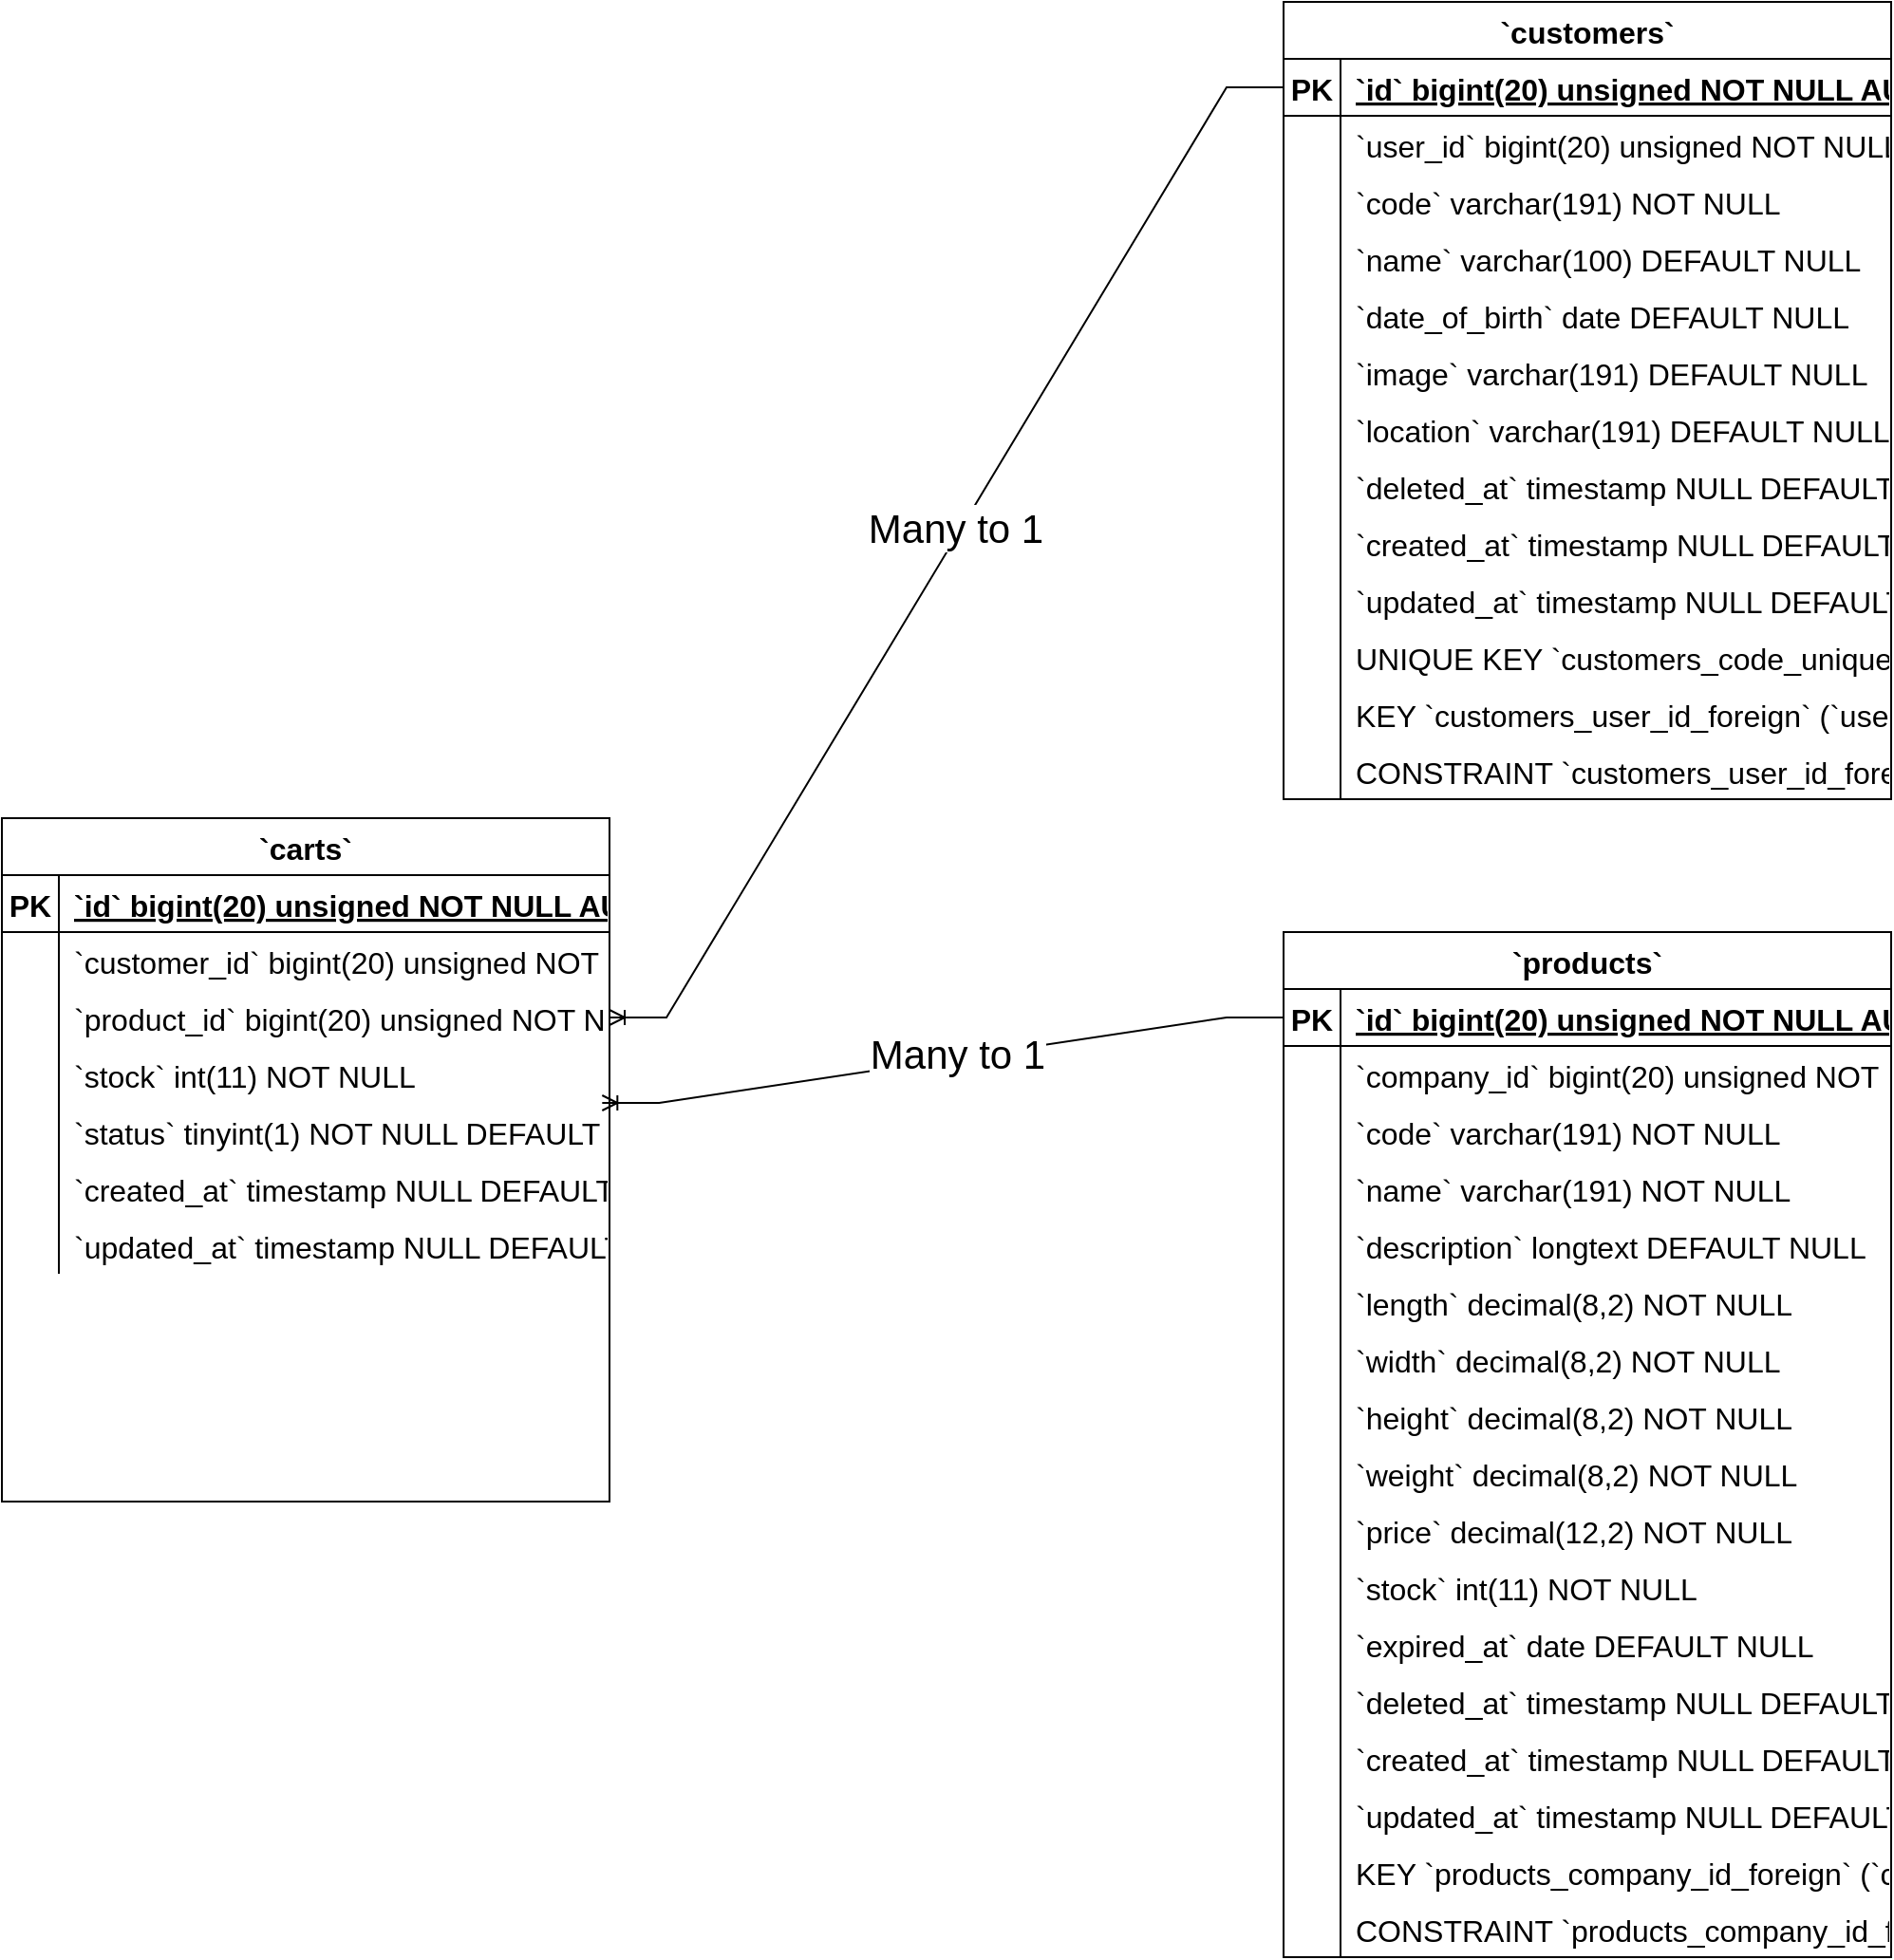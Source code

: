 <mxfile version="24.2.8" type="github">
  <diagram name="Page-1" id="lfiQdX0oGISG3ipMav6U">
    <mxGraphModel dx="2438" dy="824" grid="1" gridSize="10" guides="1" tooltips="1" connect="1" arrows="1" fold="1" page="1" pageScale="1" pageWidth="850" pageHeight="1100" math="0" shadow="0">
      <root>
        <mxCell id="0" />
        <mxCell id="1" parent="0" />
        <mxCell id="bkDsG9jTJpN1onc-frGA-1" value="`carts`" style="shape=table;startSize=30;container=1;collapsible=1;childLayout=tableLayout;fixedRows=1;rowLines=0;fontStyle=1;align=center;resizeLast=1;fontSize=16;" parent="1" vertex="1">
          <mxGeometry x="-410" y="610" width="320" height="360" as="geometry" />
        </mxCell>
        <mxCell id="bkDsG9jTJpN1onc-frGA-2" value="" style="shape=tableRow;horizontal=0;startSize=0;swimlaneHead=0;swimlaneBody=0;fillColor=none;collapsible=0;dropTarget=0;points=[[0,0.5],[1,0.5]];portConstraint=eastwest;strokeColor=inherit;top=0;left=0;right=0;bottom=1;fontSize=16;" parent="bkDsG9jTJpN1onc-frGA-1" vertex="1">
          <mxGeometry y="30" width="320" height="30" as="geometry" />
        </mxCell>
        <mxCell id="bkDsG9jTJpN1onc-frGA-3" value="PK" style="shape=partialRectangle;overflow=hidden;connectable=0;fillColor=none;strokeColor=inherit;top=0;left=0;bottom=0;right=0;fontStyle=1;fontSize=16;" parent="bkDsG9jTJpN1onc-frGA-2" vertex="1">
          <mxGeometry width="30" height="30" as="geometry">
            <mxRectangle width="30" height="30" as="alternateBounds" />
          </mxGeometry>
        </mxCell>
        <mxCell id="bkDsG9jTJpN1onc-frGA-4" value="`id` bigint(20) unsigned NOT NULL AUTO_INCREMENT" style="shape=partialRectangle;overflow=hidden;connectable=0;fillColor=none;align=left;strokeColor=inherit;top=0;left=0;bottom=0;right=0;spacingLeft=6;fontStyle=5;fontSize=16;" parent="bkDsG9jTJpN1onc-frGA-2" vertex="1">
          <mxGeometry x="30" width="290" height="30" as="geometry">
            <mxRectangle width="290" height="30" as="alternateBounds" />
          </mxGeometry>
        </mxCell>
        <mxCell id="bkDsG9jTJpN1onc-frGA-5" value="" style="shape=tableRow;horizontal=0;startSize=0;swimlaneHead=0;swimlaneBody=0;fillColor=none;collapsible=0;dropTarget=0;points=[[0,0.5],[1,0.5]];portConstraint=eastwest;strokeColor=inherit;top=0;left=0;right=0;bottom=0;fontSize=16;" parent="bkDsG9jTJpN1onc-frGA-1" vertex="1">
          <mxGeometry y="60" width="320" height="30" as="geometry" />
        </mxCell>
        <mxCell id="bkDsG9jTJpN1onc-frGA-6" value="" style="shape=partialRectangle;overflow=hidden;connectable=0;fillColor=none;strokeColor=inherit;top=0;left=0;bottom=0;right=0;fontSize=16;" parent="bkDsG9jTJpN1onc-frGA-5" vertex="1">
          <mxGeometry width="30" height="30" as="geometry">
            <mxRectangle width="30" height="30" as="alternateBounds" />
          </mxGeometry>
        </mxCell>
        <mxCell id="bkDsG9jTJpN1onc-frGA-7" value="`customer_id` bigint(20) unsigned NOT NULL" style="shape=partialRectangle;overflow=hidden;connectable=0;fillColor=none;align=left;strokeColor=inherit;top=0;left=0;bottom=0;right=0;spacingLeft=6;fontSize=16;" parent="bkDsG9jTJpN1onc-frGA-5" vertex="1">
          <mxGeometry x="30" width="290" height="30" as="geometry">
            <mxRectangle width="290" height="30" as="alternateBounds" />
          </mxGeometry>
        </mxCell>
        <mxCell id="bkDsG9jTJpN1onc-frGA-8" value="" style="shape=tableRow;horizontal=0;startSize=0;swimlaneHead=0;swimlaneBody=0;fillColor=none;collapsible=0;dropTarget=0;points=[[0,0.5],[1,0.5]];portConstraint=eastwest;strokeColor=inherit;top=0;left=0;right=0;bottom=0;fontSize=16;" parent="bkDsG9jTJpN1onc-frGA-1" vertex="1">
          <mxGeometry y="90" width="320" height="30" as="geometry" />
        </mxCell>
        <mxCell id="bkDsG9jTJpN1onc-frGA-9" value="" style="shape=partialRectangle;overflow=hidden;connectable=0;fillColor=none;strokeColor=inherit;top=0;left=0;bottom=0;right=0;fontSize=16;" parent="bkDsG9jTJpN1onc-frGA-8" vertex="1">
          <mxGeometry width="30" height="30" as="geometry">
            <mxRectangle width="30" height="30" as="alternateBounds" />
          </mxGeometry>
        </mxCell>
        <mxCell id="bkDsG9jTJpN1onc-frGA-10" value="`product_id` bigint(20) unsigned NOT NULL" style="shape=partialRectangle;overflow=hidden;connectable=0;fillColor=none;align=left;strokeColor=inherit;top=0;left=0;bottom=0;right=0;spacingLeft=6;fontSize=16;" parent="bkDsG9jTJpN1onc-frGA-8" vertex="1">
          <mxGeometry x="30" width="290" height="30" as="geometry">
            <mxRectangle width="290" height="30" as="alternateBounds" />
          </mxGeometry>
        </mxCell>
        <mxCell id="bkDsG9jTJpN1onc-frGA-11" value="" style="shape=tableRow;horizontal=0;startSize=0;swimlaneHead=0;swimlaneBody=0;fillColor=none;collapsible=0;dropTarget=0;points=[[0,0.5],[1,0.5]];portConstraint=eastwest;strokeColor=inherit;top=0;left=0;right=0;bottom=0;fontSize=16;" parent="bkDsG9jTJpN1onc-frGA-1" vertex="1">
          <mxGeometry y="120" width="320" height="30" as="geometry" />
        </mxCell>
        <mxCell id="bkDsG9jTJpN1onc-frGA-12" value="" style="shape=partialRectangle;overflow=hidden;connectable=0;fillColor=none;strokeColor=inherit;top=0;left=0;bottom=0;right=0;fontSize=16;" parent="bkDsG9jTJpN1onc-frGA-11" vertex="1">
          <mxGeometry width="30" height="30" as="geometry">
            <mxRectangle width="30" height="30" as="alternateBounds" />
          </mxGeometry>
        </mxCell>
        <mxCell id="bkDsG9jTJpN1onc-frGA-13" value="`stock` int(11) NOT NULL" style="shape=partialRectangle;overflow=hidden;connectable=0;fillColor=none;align=left;strokeColor=inherit;top=0;left=0;bottom=0;right=0;spacingLeft=6;fontSize=16;" parent="bkDsG9jTJpN1onc-frGA-11" vertex="1">
          <mxGeometry x="30" width="290" height="30" as="geometry">
            <mxRectangle width="290" height="30" as="alternateBounds" />
          </mxGeometry>
        </mxCell>
        <mxCell id="bkDsG9jTJpN1onc-frGA-14" value="" style="shape=tableRow;horizontal=0;startSize=0;swimlaneHead=0;swimlaneBody=0;fillColor=none;collapsible=0;dropTarget=0;points=[[0,0.5],[1,0.5]];portConstraint=eastwest;strokeColor=inherit;top=0;left=0;right=0;bottom=0;fontSize=16;" parent="bkDsG9jTJpN1onc-frGA-1" vertex="1">
          <mxGeometry y="150" width="320" height="30" as="geometry" />
        </mxCell>
        <mxCell id="bkDsG9jTJpN1onc-frGA-15" value="" style="shape=partialRectangle;overflow=hidden;connectable=0;fillColor=none;strokeColor=inherit;top=0;left=0;bottom=0;right=0;fontSize=16;" parent="bkDsG9jTJpN1onc-frGA-14" vertex="1">
          <mxGeometry width="30" height="30" as="geometry">
            <mxRectangle width="30" height="30" as="alternateBounds" />
          </mxGeometry>
        </mxCell>
        <mxCell id="bkDsG9jTJpN1onc-frGA-16" value="`status` tinyint(1) NOT NULL DEFAULT 0" style="shape=partialRectangle;overflow=hidden;connectable=0;fillColor=none;align=left;strokeColor=inherit;top=0;left=0;bottom=0;right=0;spacingLeft=6;fontSize=16;" parent="bkDsG9jTJpN1onc-frGA-14" vertex="1">
          <mxGeometry x="30" width="290" height="30" as="geometry">
            <mxRectangle width="290" height="30" as="alternateBounds" />
          </mxGeometry>
        </mxCell>
        <mxCell id="bkDsG9jTJpN1onc-frGA-17" value="" style="shape=tableRow;horizontal=0;startSize=0;swimlaneHead=0;swimlaneBody=0;fillColor=none;collapsible=0;dropTarget=0;points=[[0,0.5],[1,0.5]];portConstraint=eastwest;strokeColor=inherit;top=0;left=0;right=0;bottom=0;fontSize=16;" parent="bkDsG9jTJpN1onc-frGA-1" vertex="1">
          <mxGeometry y="180" width="320" height="30" as="geometry" />
        </mxCell>
        <mxCell id="bkDsG9jTJpN1onc-frGA-18" value="" style="shape=partialRectangle;overflow=hidden;connectable=0;fillColor=none;strokeColor=inherit;top=0;left=0;bottom=0;right=0;fontSize=16;" parent="bkDsG9jTJpN1onc-frGA-17" vertex="1">
          <mxGeometry width="30" height="30" as="geometry">
            <mxRectangle width="30" height="30" as="alternateBounds" />
          </mxGeometry>
        </mxCell>
        <mxCell id="bkDsG9jTJpN1onc-frGA-19" value="`created_at` timestamp NULL DEFAULT NULL" style="shape=partialRectangle;overflow=hidden;connectable=0;fillColor=none;align=left;strokeColor=inherit;top=0;left=0;bottom=0;right=0;spacingLeft=6;fontSize=16;" parent="bkDsG9jTJpN1onc-frGA-17" vertex="1">
          <mxGeometry x="30" width="290" height="30" as="geometry">
            <mxRectangle width="290" height="30" as="alternateBounds" />
          </mxGeometry>
        </mxCell>
        <mxCell id="bkDsG9jTJpN1onc-frGA-20" value="" style="shape=tableRow;horizontal=0;startSize=0;swimlaneHead=0;swimlaneBody=0;fillColor=none;collapsible=0;dropTarget=0;points=[[0,0.5],[1,0.5]];portConstraint=eastwest;strokeColor=inherit;top=0;left=0;right=0;bottom=0;fontSize=16;" parent="bkDsG9jTJpN1onc-frGA-1" vertex="1">
          <mxGeometry y="210" width="320" height="30" as="geometry" />
        </mxCell>
        <mxCell id="bkDsG9jTJpN1onc-frGA-21" value="" style="shape=partialRectangle;overflow=hidden;connectable=0;fillColor=none;strokeColor=inherit;top=0;left=0;bottom=0;right=0;fontSize=16;" parent="bkDsG9jTJpN1onc-frGA-20" vertex="1">
          <mxGeometry width="30" height="30" as="geometry">
            <mxRectangle width="30" height="30" as="alternateBounds" />
          </mxGeometry>
        </mxCell>
        <mxCell id="bkDsG9jTJpN1onc-frGA-22" value="`updated_at` timestamp NULL DEFAULT NULL" style="shape=partialRectangle;overflow=hidden;connectable=0;fillColor=none;align=left;strokeColor=inherit;top=0;left=0;bottom=0;right=0;spacingLeft=6;fontSize=16;" parent="bkDsG9jTJpN1onc-frGA-20" vertex="1">
          <mxGeometry x="30" width="290" height="30" as="geometry">
            <mxRectangle width="290" height="30" as="alternateBounds" />
          </mxGeometry>
        </mxCell>
        <mxCell id="bkDsG9jTJpN1onc-frGA-35" value="`customers`" style="shape=table;startSize=30;container=1;collapsible=1;childLayout=tableLayout;fixedRows=1;rowLines=0;fontStyle=1;align=center;resizeLast=1;fontSize=16;" parent="1" vertex="1">
          <mxGeometry x="265" y="180" width="320" height="420" as="geometry" />
        </mxCell>
        <mxCell id="bkDsG9jTJpN1onc-frGA-36" value="" style="shape=tableRow;horizontal=0;startSize=0;swimlaneHead=0;swimlaneBody=0;fillColor=none;collapsible=0;dropTarget=0;points=[[0,0.5],[1,0.5]];portConstraint=eastwest;strokeColor=inherit;top=0;left=0;right=0;bottom=1;fontSize=16;" parent="bkDsG9jTJpN1onc-frGA-35" vertex="1">
          <mxGeometry y="30" width="320" height="30" as="geometry" />
        </mxCell>
        <mxCell id="bkDsG9jTJpN1onc-frGA-37" value="PK" style="shape=partialRectangle;overflow=hidden;connectable=0;fillColor=none;strokeColor=inherit;top=0;left=0;bottom=0;right=0;fontStyle=1;fontSize=16;" parent="bkDsG9jTJpN1onc-frGA-36" vertex="1">
          <mxGeometry width="30" height="30" as="geometry">
            <mxRectangle width="30" height="30" as="alternateBounds" />
          </mxGeometry>
        </mxCell>
        <mxCell id="bkDsG9jTJpN1onc-frGA-38" value="`id` bigint(20) unsigned NOT NULL AUTO_INCREMENT" style="shape=partialRectangle;overflow=hidden;connectable=0;fillColor=none;align=left;strokeColor=inherit;top=0;left=0;bottom=0;right=0;spacingLeft=6;fontStyle=5;fontSize=16;" parent="bkDsG9jTJpN1onc-frGA-36" vertex="1">
          <mxGeometry x="30" width="290" height="30" as="geometry">
            <mxRectangle width="290" height="30" as="alternateBounds" />
          </mxGeometry>
        </mxCell>
        <mxCell id="bkDsG9jTJpN1onc-frGA-39" value="" style="shape=tableRow;horizontal=0;startSize=0;swimlaneHead=0;swimlaneBody=0;fillColor=none;collapsible=0;dropTarget=0;points=[[0,0.5],[1,0.5]];portConstraint=eastwest;strokeColor=inherit;top=0;left=0;right=0;bottom=0;fontSize=16;" parent="bkDsG9jTJpN1onc-frGA-35" vertex="1">
          <mxGeometry y="60" width="320" height="30" as="geometry" />
        </mxCell>
        <mxCell id="bkDsG9jTJpN1onc-frGA-40" value="" style="shape=partialRectangle;overflow=hidden;connectable=0;fillColor=none;strokeColor=inherit;top=0;left=0;bottom=0;right=0;fontSize=16;" parent="bkDsG9jTJpN1onc-frGA-39" vertex="1">
          <mxGeometry width="30" height="30" as="geometry">
            <mxRectangle width="30" height="30" as="alternateBounds" />
          </mxGeometry>
        </mxCell>
        <mxCell id="bkDsG9jTJpN1onc-frGA-41" value="`user_id` bigint(20) unsigned NOT NULL" style="shape=partialRectangle;overflow=hidden;connectable=0;fillColor=none;align=left;strokeColor=inherit;top=0;left=0;bottom=0;right=0;spacingLeft=6;fontSize=16;" parent="bkDsG9jTJpN1onc-frGA-39" vertex="1">
          <mxGeometry x="30" width="290" height="30" as="geometry">
            <mxRectangle width="290" height="30" as="alternateBounds" />
          </mxGeometry>
        </mxCell>
        <mxCell id="bkDsG9jTJpN1onc-frGA-42" value="" style="shape=tableRow;horizontal=0;startSize=0;swimlaneHead=0;swimlaneBody=0;fillColor=none;collapsible=0;dropTarget=0;points=[[0,0.5],[1,0.5]];portConstraint=eastwest;strokeColor=inherit;top=0;left=0;right=0;bottom=0;fontSize=16;" parent="bkDsG9jTJpN1onc-frGA-35" vertex="1">
          <mxGeometry y="90" width="320" height="30" as="geometry" />
        </mxCell>
        <mxCell id="bkDsG9jTJpN1onc-frGA-43" value="" style="shape=partialRectangle;overflow=hidden;connectable=0;fillColor=none;strokeColor=inherit;top=0;left=0;bottom=0;right=0;fontSize=16;" parent="bkDsG9jTJpN1onc-frGA-42" vertex="1">
          <mxGeometry width="30" height="30" as="geometry">
            <mxRectangle width="30" height="30" as="alternateBounds" />
          </mxGeometry>
        </mxCell>
        <mxCell id="bkDsG9jTJpN1onc-frGA-44" value="`code` varchar(191) NOT NULL" style="shape=partialRectangle;overflow=hidden;connectable=0;fillColor=none;align=left;strokeColor=inherit;top=0;left=0;bottom=0;right=0;spacingLeft=6;fontSize=16;" parent="bkDsG9jTJpN1onc-frGA-42" vertex="1">
          <mxGeometry x="30" width="290" height="30" as="geometry">
            <mxRectangle width="290" height="30" as="alternateBounds" />
          </mxGeometry>
        </mxCell>
        <mxCell id="bkDsG9jTJpN1onc-frGA-45" value="" style="shape=tableRow;horizontal=0;startSize=0;swimlaneHead=0;swimlaneBody=0;fillColor=none;collapsible=0;dropTarget=0;points=[[0,0.5],[1,0.5]];portConstraint=eastwest;strokeColor=inherit;top=0;left=0;right=0;bottom=0;fontSize=16;" parent="bkDsG9jTJpN1onc-frGA-35" vertex="1">
          <mxGeometry y="120" width="320" height="30" as="geometry" />
        </mxCell>
        <mxCell id="bkDsG9jTJpN1onc-frGA-46" value="" style="shape=partialRectangle;overflow=hidden;connectable=0;fillColor=none;strokeColor=inherit;top=0;left=0;bottom=0;right=0;fontSize=16;" parent="bkDsG9jTJpN1onc-frGA-45" vertex="1">
          <mxGeometry width="30" height="30" as="geometry">
            <mxRectangle width="30" height="30" as="alternateBounds" />
          </mxGeometry>
        </mxCell>
        <mxCell id="bkDsG9jTJpN1onc-frGA-47" value="`name` varchar(100) DEFAULT NULL" style="shape=partialRectangle;overflow=hidden;connectable=0;fillColor=none;align=left;strokeColor=inherit;top=0;left=0;bottom=0;right=0;spacingLeft=6;fontSize=16;" parent="bkDsG9jTJpN1onc-frGA-45" vertex="1">
          <mxGeometry x="30" width="290" height="30" as="geometry">
            <mxRectangle width="290" height="30" as="alternateBounds" />
          </mxGeometry>
        </mxCell>
        <mxCell id="bkDsG9jTJpN1onc-frGA-48" value="" style="shape=tableRow;horizontal=0;startSize=0;swimlaneHead=0;swimlaneBody=0;fillColor=none;collapsible=0;dropTarget=0;points=[[0,0.5],[1,0.5]];portConstraint=eastwest;strokeColor=inherit;top=0;left=0;right=0;bottom=0;fontSize=16;" parent="bkDsG9jTJpN1onc-frGA-35" vertex="1">
          <mxGeometry y="150" width="320" height="30" as="geometry" />
        </mxCell>
        <mxCell id="bkDsG9jTJpN1onc-frGA-49" value="" style="shape=partialRectangle;overflow=hidden;connectable=0;fillColor=none;strokeColor=inherit;top=0;left=0;bottom=0;right=0;fontSize=16;" parent="bkDsG9jTJpN1onc-frGA-48" vertex="1">
          <mxGeometry width="30" height="30" as="geometry">
            <mxRectangle width="30" height="30" as="alternateBounds" />
          </mxGeometry>
        </mxCell>
        <mxCell id="bkDsG9jTJpN1onc-frGA-50" value="`date_of_birth` date DEFAULT NULL" style="shape=partialRectangle;overflow=hidden;connectable=0;fillColor=none;align=left;strokeColor=inherit;top=0;left=0;bottom=0;right=0;spacingLeft=6;fontSize=16;" parent="bkDsG9jTJpN1onc-frGA-48" vertex="1">
          <mxGeometry x="30" width="290" height="30" as="geometry">
            <mxRectangle width="290" height="30" as="alternateBounds" />
          </mxGeometry>
        </mxCell>
        <mxCell id="bkDsG9jTJpN1onc-frGA-51" value="" style="shape=tableRow;horizontal=0;startSize=0;swimlaneHead=0;swimlaneBody=0;fillColor=none;collapsible=0;dropTarget=0;points=[[0,0.5],[1,0.5]];portConstraint=eastwest;strokeColor=inherit;top=0;left=0;right=0;bottom=0;fontSize=16;" parent="bkDsG9jTJpN1onc-frGA-35" vertex="1">
          <mxGeometry y="180" width="320" height="30" as="geometry" />
        </mxCell>
        <mxCell id="bkDsG9jTJpN1onc-frGA-52" value="" style="shape=partialRectangle;overflow=hidden;connectable=0;fillColor=none;strokeColor=inherit;top=0;left=0;bottom=0;right=0;fontSize=16;" parent="bkDsG9jTJpN1onc-frGA-51" vertex="1">
          <mxGeometry width="30" height="30" as="geometry">
            <mxRectangle width="30" height="30" as="alternateBounds" />
          </mxGeometry>
        </mxCell>
        <mxCell id="bkDsG9jTJpN1onc-frGA-53" value="`image` varchar(191) DEFAULT NULL" style="shape=partialRectangle;overflow=hidden;connectable=0;fillColor=none;align=left;strokeColor=inherit;top=0;left=0;bottom=0;right=0;spacingLeft=6;fontSize=16;" parent="bkDsG9jTJpN1onc-frGA-51" vertex="1">
          <mxGeometry x="30" width="290" height="30" as="geometry">
            <mxRectangle width="290" height="30" as="alternateBounds" />
          </mxGeometry>
        </mxCell>
        <mxCell id="bkDsG9jTJpN1onc-frGA-54" value="" style="shape=tableRow;horizontal=0;startSize=0;swimlaneHead=0;swimlaneBody=0;fillColor=none;collapsible=0;dropTarget=0;points=[[0,0.5],[1,0.5]];portConstraint=eastwest;strokeColor=inherit;top=0;left=0;right=0;bottom=0;fontSize=16;" parent="bkDsG9jTJpN1onc-frGA-35" vertex="1">
          <mxGeometry y="210" width="320" height="30" as="geometry" />
        </mxCell>
        <mxCell id="bkDsG9jTJpN1onc-frGA-55" value="" style="shape=partialRectangle;overflow=hidden;connectable=0;fillColor=none;strokeColor=inherit;top=0;left=0;bottom=0;right=0;fontSize=16;" parent="bkDsG9jTJpN1onc-frGA-54" vertex="1">
          <mxGeometry width="30" height="30" as="geometry">
            <mxRectangle width="30" height="30" as="alternateBounds" />
          </mxGeometry>
        </mxCell>
        <mxCell id="bkDsG9jTJpN1onc-frGA-56" value="`location` varchar(191) DEFAULT NULL" style="shape=partialRectangle;overflow=hidden;connectable=0;fillColor=none;align=left;strokeColor=inherit;top=0;left=0;bottom=0;right=0;spacingLeft=6;fontSize=16;" parent="bkDsG9jTJpN1onc-frGA-54" vertex="1">
          <mxGeometry x="30" width="290" height="30" as="geometry">
            <mxRectangle width="290" height="30" as="alternateBounds" />
          </mxGeometry>
        </mxCell>
        <mxCell id="bkDsG9jTJpN1onc-frGA-57" value="" style="shape=tableRow;horizontal=0;startSize=0;swimlaneHead=0;swimlaneBody=0;fillColor=none;collapsible=0;dropTarget=0;points=[[0,0.5],[1,0.5]];portConstraint=eastwest;strokeColor=inherit;top=0;left=0;right=0;bottom=0;fontSize=16;" parent="bkDsG9jTJpN1onc-frGA-35" vertex="1">
          <mxGeometry y="240" width="320" height="30" as="geometry" />
        </mxCell>
        <mxCell id="bkDsG9jTJpN1onc-frGA-58" value="" style="shape=partialRectangle;overflow=hidden;connectable=0;fillColor=none;strokeColor=inherit;top=0;left=0;bottom=0;right=0;fontSize=16;" parent="bkDsG9jTJpN1onc-frGA-57" vertex="1">
          <mxGeometry width="30" height="30" as="geometry">
            <mxRectangle width="30" height="30" as="alternateBounds" />
          </mxGeometry>
        </mxCell>
        <mxCell id="bkDsG9jTJpN1onc-frGA-59" value="`deleted_at` timestamp NULL DEFAULT NULL" style="shape=partialRectangle;overflow=hidden;connectable=0;fillColor=none;align=left;strokeColor=inherit;top=0;left=0;bottom=0;right=0;spacingLeft=6;fontSize=16;" parent="bkDsG9jTJpN1onc-frGA-57" vertex="1">
          <mxGeometry x="30" width="290" height="30" as="geometry">
            <mxRectangle width="290" height="30" as="alternateBounds" />
          </mxGeometry>
        </mxCell>
        <mxCell id="bkDsG9jTJpN1onc-frGA-60" value="" style="shape=tableRow;horizontal=0;startSize=0;swimlaneHead=0;swimlaneBody=0;fillColor=none;collapsible=0;dropTarget=0;points=[[0,0.5],[1,0.5]];portConstraint=eastwest;strokeColor=inherit;top=0;left=0;right=0;bottom=0;fontSize=16;" parent="bkDsG9jTJpN1onc-frGA-35" vertex="1">
          <mxGeometry y="270" width="320" height="30" as="geometry" />
        </mxCell>
        <mxCell id="bkDsG9jTJpN1onc-frGA-61" value="" style="shape=partialRectangle;overflow=hidden;connectable=0;fillColor=none;strokeColor=inherit;top=0;left=0;bottom=0;right=0;fontSize=16;" parent="bkDsG9jTJpN1onc-frGA-60" vertex="1">
          <mxGeometry width="30" height="30" as="geometry">
            <mxRectangle width="30" height="30" as="alternateBounds" />
          </mxGeometry>
        </mxCell>
        <mxCell id="bkDsG9jTJpN1onc-frGA-62" value="`created_at` timestamp NULL DEFAULT NULL" style="shape=partialRectangle;overflow=hidden;connectable=0;fillColor=none;align=left;strokeColor=inherit;top=0;left=0;bottom=0;right=0;spacingLeft=6;fontSize=16;" parent="bkDsG9jTJpN1onc-frGA-60" vertex="1">
          <mxGeometry x="30" width="290" height="30" as="geometry">
            <mxRectangle width="290" height="30" as="alternateBounds" />
          </mxGeometry>
        </mxCell>
        <mxCell id="bkDsG9jTJpN1onc-frGA-63" value="" style="shape=tableRow;horizontal=0;startSize=0;swimlaneHead=0;swimlaneBody=0;fillColor=none;collapsible=0;dropTarget=0;points=[[0,0.5],[1,0.5]];portConstraint=eastwest;strokeColor=inherit;top=0;left=0;right=0;bottom=0;fontSize=16;" parent="bkDsG9jTJpN1onc-frGA-35" vertex="1">
          <mxGeometry y="300" width="320" height="30" as="geometry" />
        </mxCell>
        <mxCell id="bkDsG9jTJpN1onc-frGA-64" value="" style="shape=partialRectangle;overflow=hidden;connectable=0;fillColor=none;strokeColor=inherit;top=0;left=0;bottom=0;right=0;fontSize=16;" parent="bkDsG9jTJpN1onc-frGA-63" vertex="1">
          <mxGeometry width="30" height="30" as="geometry">
            <mxRectangle width="30" height="30" as="alternateBounds" />
          </mxGeometry>
        </mxCell>
        <mxCell id="bkDsG9jTJpN1onc-frGA-65" value="`updated_at` timestamp NULL DEFAULT NULL" style="shape=partialRectangle;overflow=hidden;connectable=0;fillColor=none;align=left;strokeColor=inherit;top=0;left=0;bottom=0;right=0;spacingLeft=6;fontSize=16;" parent="bkDsG9jTJpN1onc-frGA-63" vertex="1">
          <mxGeometry x="30" width="290" height="30" as="geometry">
            <mxRectangle width="290" height="30" as="alternateBounds" />
          </mxGeometry>
        </mxCell>
        <mxCell id="bkDsG9jTJpN1onc-frGA-66" value="" style="shape=tableRow;horizontal=0;startSize=0;swimlaneHead=0;swimlaneBody=0;fillColor=none;collapsible=0;dropTarget=0;points=[[0,0.5],[1,0.5]];portConstraint=eastwest;strokeColor=inherit;top=0;left=0;right=0;bottom=0;fontSize=16;" parent="bkDsG9jTJpN1onc-frGA-35" vertex="1">
          <mxGeometry y="330" width="320" height="30" as="geometry" />
        </mxCell>
        <mxCell id="bkDsG9jTJpN1onc-frGA-67" value="" style="shape=partialRectangle;overflow=hidden;connectable=0;fillColor=none;strokeColor=inherit;top=0;left=0;bottom=0;right=0;fontSize=16;" parent="bkDsG9jTJpN1onc-frGA-66" vertex="1">
          <mxGeometry width="30" height="30" as="geometry">
            <mxRectangle width="30" height="30" as="alternateBounds" />
          </mxGeometry>
        </mxCell>
        <mxCell id="bkDsG9jTJpN1onc-frGA-68" value="UNIQUE KEY `customers_code_unique` (`code`)" style="shape=partialRectangle;overflow=hidden;connectable=0;fillColor=none;align=left;strokeColor=inherit;top=0;left=0;bottom=0;right=0;spacingLeft=6;fontSize=16;" parent="bkDsG9jTJpN1onc-frGA-66" vertex="1">
          <mxGeometry x="30" width="290" height="30" as="geometry">
            <mxRectangle width="290" height="30" as="alternateBounds" />
          </mxGeometry>
        </mxCell>
        <mxCell id="bkDsG9jTJpN1onc-frGA-69" value="" style="shape=tableRow;horizontal=0;startSize=0;swimlaneHead=0;swimlaneBody=0;fillColor=none;collapsible=0;dropTarget=0;points=[[0,0.5],[1,0.5]];portConstraint=eastwest;strokeColor=inherit;top=0;left=0;right=0;bottom=0;fontSize=16;" parent="bkDsG9jTJpN1onc-frGA-35" vertex="1">
          <mxGeometry y="360" width="320" height="30" as="geometry" />
        </mxCell>
        <mxCell id="bkDsG9jTJpN1onc-frGA-70" value="" style="shape=partialRectangle;overflow=hidden;connectable=0;fillColor=none;strokeColor=inherit;top=0;left=0;bottom=0;right=0;fontSize=16;" parent="bkDsG9jTJpN1onc-frGA-69" vertex="1">
          <mxGeometry width="30" height="30" as="geometry">
            <mxRectangle width="30" height="30" as="alternateBounds" />
          </mxGeometry>
        </mxCell>
        <mxCell id="bkDsG9jTJpN1onc-frGA-71" value="KEY `customers_user_id_foreign` (`user_id`)" style="shape=partialRectangle;overflow=hidden;connectable=0;fillColor=none;align=left;strokeColor=inherit;top=0;left=0;bottom=0;right=0;spacingLeft=6;fontSize=16;" parent="bkDsG9jTJpN1onc-frGA-69" vertex="1">
          <mxGeometry x="30" width="290" height="30" as="geometry">
            <mxRectangle width="290" height="30" as="alternateBounds" />
          </mxGeometry>
        </mxCell>
        <mxCell id="bkDsG9jTJpN1onc-frGA-72" value="" style="shape=tableRow;horizontal=0;startSize=0;swimlaneHead=0;swimlaneBody=0;fillColor=none;collapsible=0;dropTarget=0;points=[[0,0.5],[1,0.5]];portConstraint=eastwest;strokeColor=inherit;top=0;left=0;right=0;bottom=0;fontSize=16;" parent="bkDsG9jTJpN1onc-frGA-35" vertex="1">
          <mxGeometry y="390" width="320" height="30" as="geometry" />
        </mxCell>
        <mxCell id="bkDsG9jTJpN1onc-frGA-73" value="" style="shape=partialRectangle;overflow=hidden;connectable=0;fillColor=none;strokeColor=inherit;top=0;left=0;bottom=0;right=0;fontSize=16;" parent="bkDsG9jTJpN1onc-frGA-72" vertex="1">
          <mxGeometry width="30" height="30" as="geometry">
            <mxRectangle width="30" height="30" as="alternateBounds" />
          </mxGeometry>
        </mxCell>
        <mxCell id="bkDsG9jTJpN1onc-frGA-74" value="CONSTRAINT `customers_user_id_foreign` FOREIGN KEY (`user_id`) REFERENCES `users` (`id`) ON DELETE CASCADE" style="shape=partialRectangle;overflow=hidden;connectable=0;fillColor=none;align=left;strokeColor=inherit;top=0;left=0;bottom=0;right=0;spacingLeft=6;fontSize=16;" parent="bkDsG9jTJpN1onc-frGA-72" vertex="1">
          <mxGeometry x="30" width="290" height="30" as="geometry">
            <mxRectangle width="290" height="30" as="alternateBounds" />
          </mxGeometry>
        </mxCell>
        <mxCell id="bkDsG9jTJpN1onc-frGA-75" value="`products`" style="shape=table;startSize=30;container=1;collapsible=1;childLayout=tableLayout;fixedRows=1;rowLines=0;fontStyle=1;align=center;resizeLast=1;fontSize=16;" parent="1" vertex="1">
          <mxGeometry x="265" y="670" width="320" height="540" as="geometry" />
        </mxCell>
        <mxCell id="bkDsG9jTJpN1onc-frGA-76" value="" style="shape=tableRow;horizontal=0;startSize=0;swimlaneHead=0;swimlaneBody=0;fillColor=none;collapsible=0;dropTarget=0;points=[[0,0.5],[1,0.5]];portConstraint=eastwest;strokeColor=inherit;top=0;left=0;right=0;bottom=1;fontSize=16;" parent="bkDsG9jTJpN1onc-frGA-75" vertex="1">
          <mxGeometry y="30" width="320" height="30" as="geometry" />
        </mxCell>
        <mxCell id="bkDsG9jTJpN1onc-frGA-77" value="PK" style="shape=partialRectangle;overflow=hidden;connectable=0;fillColor=none;strokeColor=inherit;top=0;left=0;bottom=0;right=0;fontStyle=1;fontSize=16;" parent="bkDsG9jTJpN1onc-frGA-76" vertex="1">
          <mxGeometry width="30" height="30" as="geometry">
            <mxRectangle width="30" height="30" as="alternateBounds" />
          </mxGeometry>
        </mxCell>
        <mxCell id="bkDsG9jTJpN1onc-frGA-78" value="`id` bigint(20) unsigned NOT NULL AUTO_INCREMENT" style="shape=partialRectangle;overflow=hidden;connectable=0;fillColor=none;align=left;strokeColor=inherit;top=0;left=0;bottom=0;right=0;spacingLeft=6;fontStyle=5;fontSize=16;" parent="bkDsG9jTJpN1onc-frGA-76" vertex="1">
          <mxGeometry x="30" width="290" height="30" as="geometry">
            <mxRectangle width="290" height="30" as="alternateBounds" />
          </mxGeometry>
        </mxCell>
        <mxCell id="bkDsG9jTJpN1onc-frGA-79" value="" style="shape=tableRow;horizontal=0;startSize=0;swimlaneHead=0;swimlaneBody=0;fillColor=none;collapsible=0;dropTarget=0;points=[[0,0.5],[1,0.5]];portConstraint=eastwest;strokeColor=inherit;top=0;left=0;right=0;bottom=0;fontSize=16;" parent="bkDsG9jTJpN1onc-frGA-75" vertex="1">
          <mxGeometry y="60" width="320" height="30" as="geometry" />
        </mxCell>
        <mxCell id="bkDsG9jTJpN1onc-frGA-80" value="" style="shape=partialRectangle;overflow=hidden;connectable=0;fillColor=none;strokeColor=inherit;top=0;left=0;bottom=0;right=0;fontSize=16;" parent="bkDsG9jTJpN1onc-frGA-79" vertex="1">
          <mxGeometry width="30" height="30" as="geometry">
            <mxRectangle width="30" height="30" as="alternateBounds" />
          </mxGeometry>
        </mxCell>
        <mxCell id="bkDsG9jTJpN1onc-frGA-81" value="`company_id` bigint(20) unsigned NOT NULL" style="shape=partialRectangle;overflow=hidden;connectable=0;fillColor=none;align=left;strokeColor=inherit;top=0;left=0;bottom=0;right=0;spacingLeft=6;fontSize=16;" parent="bkDsG9jTJpN1onc-frGA-79" vertex="1">
          <mxGeometry x="30" width="290" height="30" as="geometry">
            <mxRectangle width="290" height="30" as="alternateBounds" />
          </mxGeometry>
        </mxCell>
        <mxCell id="bkDsG9jTJpN1onc-frGA-82" value="" style="shape=tableRow;horizontal=0;startSize=0;swimlaneHead=0;swimlaneBody=0;fillColor=none;collapsible=0;dropTarget=0;points=[[0,0.5],[1,0.5]];portConstraint=eastwest;strokeColor=inherit;top=0;left=0;right=0;bottom=0;fontSize=16;" parent="bkDsG9jTJpN1onc-frGA-75" vertex="1">
          <mxGeometry y="90" width="320" height="30" as="geometry" />
        </mxCell>
        <mxCell id="bkDsG9jTJpN1onc-frGA-83" value="" style="shape=partialRectangle;overflow=hidden;connectable=0;fillColor=none;strokeColor=inherit;top=0;left=0;bottom=0;right=0;fontSize=16;" parent="bkDsG9jTJpN1onc-frGA-82" vertex="1">
          <mxGeometry width="30" height="30" as="geometry">
            <mxRectangle width="30" height="30" as="alternateBounds" />
          </mxGeometry>
        </mxCell>
        <mxCell id="bkDsG9jTJpN1onc-frGA-84" value="`code` varchar(191) NOT NULL" style="shape=partialRectangle;overflow=hidden;connectable=0;fillColor=none;align=left;strokeColor=inherit;top=0;left=0;bottom=0;right=0;spacingLeft=6;fontSize=16;" parent="bkDsG9jTJpN1onc-frGA-82" vertex="1">
          <mxGeometry x="30" width="290" height="30" as="geometry">
            <mxRectangle width="290" height="30" as="alternateBounds" />
          </mxGeometry>
        </mxCell>
        <mxCell id="bkDsG9jTJpN1onc-frGA-85" value="" style="shape=tableRow;horizontal=0;startSize=0;swimlaneHead=0;swimlaneBody=0;fillColor=none;collapsible=0;dropTarget=0;points=[[0,0.5],[1,0.5]];portConstraint=eastwest;strokeColor=inherit;top=0;left=0;right=0;bottom=0;fontSize=16;" parent="bkDsG9jTJpN1onc-frGA-75" vertex="1">
          <mxGeometry y="120" width="320" height="30" as="geometry" />
        </mxCell>
        <mxCell id="bkDsG9jTJpN1onc-frGA-86" value="" style="shape=partialRectangle;overflow=hidden;connectable=0;fillColor=none;strokeColor=inherit;top=0;left=0;bottom=0;right=0;fontSize=16;" parent="bkDsG9jTJpN1onc-frGA-85" vertex="1">
          <mxGeometry width="30" height="30" as="geometry">
            <mxRectangle width="30" height="30" as="alternateBounds" />
          </mxGeometry>
        </mxCell>
        <mxCell id="bkDsG9jTJpN1onc-frGA-87" value="`name` varchar(191) NOT NULL" style="shape=partialRectangle;overflow=hidden;connectable=0;fillColor=none;align=left;strokeColor=inherit;top=0;left=0;bottom=0;right=0;spacingLeft=6;fontSize=16;" parent="bkDsG9jTJpN1onc-frGA-85" vertex="1">
          <mxGeometry x="30" width="290" height="30" as="geometry">
            <mxRectangle width="290" height="30" as="alternateBounds" />
          </mxGeometry>
        </mxCell>
        <mxCell id="bkDsG9jTJpN1onc-frGA-88" value="" style="shape=tableRow;horizontal=0;startSize=0;swimlaneHead=0;swimlaneBody=0;fillColor=none;collapsible=0;dropTarget=0;points=[[0,0.5],[1,0.5]];portConstraint=eastwest;strokeColor=inherit;top=0;left=0;right=0;bottom=0;fontSize=16;" parent="bkDsG9jTJpN1onc-frGA-75" vertex="1">
          <mxGeometry y="150" width="320" height="30" as="geometry" />
        </mxCell>
        <mxCell id="bkDsG9jTJpN1onc-frGA-89" value="" style="shape=partialRectangle;overflow=hidden;connectable=0;fillColor=none;strokeColor=inherit;top=0;left=0;bottom=0;right=0;fontSize=16;" parent="bkDsG9jTJpN1onc-frGA-88" vertex="1">
          <mxGeometry width="30" height="30" as="geometry">
            <mxRectangle width="30" height="30" as="alternateBounds" />
          </mxGeometry>
        </mxCell>
        <mxCell id="bkDsG9jTJpN1onc-frGA-90" value="`description` longtext DEFAULT NULL" style="shape=partialRectangle;overflow=hidden;connectable=0;fillColor=none;align=left;strokeColor=inherit;top=0;left=0;bottom=0;right=0;spacingLeft=6;fontSize=16;" parent="bkDsG9jTJpN1onc-frGA-88" vertex="1">
          <mxGeometry x="30" width="290" height="30" as="geometry">
            <mxRectangle width="290" height="30" as="alternateBounds" />
          </mxGeometry>
        </mxCell>
        <mxCell id="bkDsG9jTJpN1onc-frGA-91" value="" style="shape=tableRow;horizontal=0;startSize=0;swimlaneHead=0;swimlaneBody=0;fillColor=none;collapsible=0;dropTarget=0;points=[[0,0.5],[1,0.5]];portConstraint=eastwest;strokeColor=inherit;top=0;left=0;right=0;bottom=0;fontSize=16;" parent="bkDsG9jTJpN1onc-frGA-75" vertex="1">
          <mxGeometry y="180" width="320" height="30" as="geometry" />
        </mxCell>
        <mxCell id="bkDsG9jTJpN1onc-frGA-92" value="" style="shape=partialRectangle;overflow=hidden;connectable=0;fillColor=none;strokeColor=inherit;top=0;left=0;bottom=0;right=0;fontSize=16;" parent="bkDsG9jTJpN1onc-frGA-91" vertex="1">
          <mxGeometry width="30" height="30" as="geometry">
            <mxRectangle width="30" height="30" as="alternateBounds" />
          </mxGeometry>
        </mxCell>
        <mxCell id="bkDsG9jTJpN1onc-frGA-93" value="`length` decimal(8,2) NOT NULL" style="shape=partialRectangle;overflow=hidden;connectable=0;fillColor=none;align=left;strokeColor=inherit;top=0;left=0;bottom=0;right=0;spacingLeft=6;fontSize=16;" parent="bkDsG9jTJpN1onc-frGA-91" vertex="1">
          <mxGeometry x="30" width="290" height="30" as="geometry">
            <mxRectangle width="290" height="30" as="alternateBounds" />
          </mxGeometry>
        </mxCell>
        <mxCell id="bkDsG9jTJpN1onc-frGA-94" value="" style="shape=tableRow;horizontal=0;startSize=0;swimlaneHead=0;swimlaneBody=0;fillColor=none;collapsible=0;dropTarget=0;points=[[0,0.5],[1,0.5]];portConstraint=eastwest;strokeColor=inherit;top=0;left=0;right=0;bottom=0;fontSize=16;" parent="bkDsG9jTJpN1onc-frGA-75" vertex="1">
          <mxGeometry y="210" width="320" height="30" as="geometry" />
        </mxCell>
        <mxCell id="bkDsG9jTJpN1onc-frGA-95" value="" style="shape=partialRectangle;overflow=hidden;connectable=0;fillColor=none;strokeColor=inherit;top=0;left=0;bottom=0;right=0;fontSize=16;" parent="bkDsG9jTJpN1onc-frGA-94" vertex="1">
          <mxGeometry width="30" height="30" as="geometry">
            <mxRectangle width="30" height="30" as="alternateBounds" />
          </mxGeometry>
        </mxCell>
        <mxCell id="bkDsG9jTJpN1onc-frGA-96" value="`width` decimal(8,2) NOT NULL" style="shape=partialRectangle;overflow=hidden;connectable=0;fillColor=none;align=left;strokeColor=inherit;top=0;left=0;bottom=0;right=0;spacingLeft=6;fontSize=16;" parent="bkDsG9jTJpN1onc-frGA-94" vertex="1">
          <mxGeometry x="30" width="290" height="30" as="geometry">
            <mxRectangle width="290" height="30" as="alternateBounds" />
          </mxGeometry>
        </mxCell>
        <mxCell id="bkDsG9jTJpN1onc-frGA-97" value="" style="shape=tableRow;horizontal=0;startSize=0;swimlaneHead=0;swimlaneBody=0;fillColor=none;collapsible=0;dropTarget=0;points=[[0,0.5],[1,0.5]];portConstraint=eastwest;strokeColor=inherit;top=0;left=0;right=0;bottom=0;fontSize=16;" parent="bkDsG9jTJpN1onc-frGA-75" vertex="1">
          <mxGeometry y="240" width="320" height="30" as="geometry" />
        </mxCell>
        <mxCell id="bkDsG9jTJpN1onc-frGA-98" value="" style="shape=partialRectangle;overflow=hidden;connectable=0;fillColor=none;strokeColor=inherit;top=0;left=0;bottom=0;right=0;fontSize=16;" parent="bkDsG9jTJpN1onc-frGA-97" vertex="1">
          <mxGeometry width="30" height="30" as="geometry">
            <mxRectangle width="30" height="30" as="alternateBounds" />
          </mxGeometry>
        </mxCell>
        <mxCell id="bkDsG9jTJpN1onc-frGA-99" value="`height` decimal(8,2) NOT NULL" style="shape=partialRectangle;overflow=hidden;connectable=0;fillColor=none;align=left;strokeColor=inherit;top=0;left=0;bottom=0;right=0;spacingLeft=6;fontSize=16;" parent="bkDsG9jTJpN1onc-frGA-97" vertex="1">
          <mxGeometry x="30" width="290" height="30" as="geometry">
            <mxRectangle width="290" height="30" as="alternateBounds" />
          </mxGeometry>
        </mxCell>
        <mxCell id="bkDsG9jTJpN1onc-frGA-100" value="" style="shape=tableRow;horizontal=0;startSize=0;swimlaneHead=0;swimlaneBody=0;fillColor=none;collapsible=0;dropTarget=0;points=[[0,0.5],[1,0.5]];portConstraint=eastwest;strokeColor=inherit;top=0;left=0;right=0;bottom=0;fontSize=16;" parent="bkDsG9jTJpN1onc-frGA-75" vertex="1">
          <mxGeometry y="270" width="320" height="30" as="geometry" />
        </mxCell>
        <mxCell id="bkDsG9jTJpN1onc-frGA-101" value="" style="shape=partialRectangle;overflow=hidden;connectable=0;fillColor=none;strokeColor=inherit;top=0;left=0;bottom=0;right=0;fontSize=16;" parent="bkDsG9jTJpN1onc-frGA-100" vertex="1">
          <mxGeometry width="30" height="30" as="geometry">
            <mxRectangle width="30" height="30" as="alternateBounds" />
          </mxGeometry>
        </mxCell>
        <mxCell id="bkDsG9jTJpN1onc-frGA-102" value="`weight` decimal(8,2) NOT NULL" style="shape=partialRectangle;overflow=hidden;connectable=0;fillColor=none;align=left;strokeColor=inherit;top=0;left=0;bottom=0;right=0;spacingLeft=6;fontSize=16;" parent="bkDsG9jTJpN1onc-frGA-100" vertex="1">
          <mxGeometry x="30" width="290" height="30" as="geometry">
            <mxRectangle width="290" height="30" as="alternateBounds" />
          </mxGeometry>
        </mxCell>
        <mxCell id="bkDsG9jTJpN1onc-frGA-103" value="" style="shape=tableRow;horizontal=0;startSize=0;swimlaneHead=0;swimlaneBody=0;fillColor=none;collapsible=0;dropTarget=0;points=[[0,0.5],[1,0.5]];portConstraint=eastwest;strokeColor=inherit;top=0;left=0;right=0;bottom=0;fontSize=16;" parent="bkDsG9jTJpN1onc-frGA-75" vertex="1">
          <mxGeometry y="300" width="320" height="30" as="geometry" />
        </mxCell>
        <mxCell id="bkDsG9jTJpN1onc-frGA-104" value="" style="shape=partialRectangle;overflow=hidden;connectable=0;fillColor=none;strokeColor=inherit;top=0;left=0;bottom=0;right=0;fontSize=16;" parent="bkDsG9jTJpN1onc-frGA-103" vertex="1">
          <mxGeometry width="30" height="30" as="geometry">
            <mxRectangle width="30" height="30" as="alternateBounds" />
          </mxGeometry>
        </mxCell>
        <mxCell id="bkDsG9jTJpN1onc-frGA-105" value="`price` decimal(12,2) NOT NULL" style="shape=partialRectangle;overflow=hidden;connectable=0;fillColor=none;align=left;strokeColor=inherit;top=0;left=0;bottom=0;right=0;spacingLeft=6;fontSize=16;" parent="bkDsG9jTJpN1onc-frGA-103" vertex="1">
          <mxGeometry x="30" width="290" height="30" as="geometry">
            <mxRectangle width="290" height="30" as="alternateBounds" />
          </mxGeometry>
        </mxCell>
        <mxCell id="bkDsG9jTJpN1onc-frGA-106" value="" style="shape=tableRow;horizontal=0;startSize=0;swimlaneHead=0;swimlaneBody=0;fillColor=none;collapsible=0;dropTarget=0;points=[[0,0.5],[1,0.5]];portConstraint=eastwest;strokeColor=inherit;top=0;left=0;right=0;bottom=0;fontSize=16;" parent="bkDsG9jTJpN1onc-frGA-75" vertex="1">
          <mxGeometry y="330" width="320" height="30" as="geometry" />
        </mxCell>
        <mxCell id="bkDsG9jTJpN1onc-frGA-107" value="" style="shape=partialRectangle;overflow=hidden;connectable=0;fillColor=none;strokeColor=inherit;top=0;left=0;bottom=0;right=0;fontSize=16;" parent="bkDsG9jTJpN1onc-frGA-106" vertex="1">
          <mxGeometry width="30" height="30" as="geometry">
            <mxRectangle width="30" height="30" as="alternateBounds" />
          </mxGeometry>
        </mxCell>
        <mxCell id="bkDsG9jTJpN1onc-frGA-108" value="`stock` int(11) NOT NULL" style="shape=partialRectangle;overflow=hidden;connectable=0;fillColor=none;align=left;strokeColor=inherit;top=0;left=0;bottom=0;right=0;spacingLeft=6;fontSize=16;" parent="bkDsG9jTJpN1onc-frGA-106" vertex="1">
          <mxGeometry x="30" width="290" height="30" as="geometry">
            <mxRectangle width="290" height="30" as="alternateBounds" />
          </mxGeometry>
        </mxCell>
        <mxCell id="bkDsG9jTJpN1onc-frGA-109" value="" style="shape=tableRow;horizontal=0;startSize=0;swimlaneHead=0;swimlaneBody=0;fillColor=none;collapsible=0;dropTarget=0;points=[[0,0.5],[1,0.5]];portConstraint=eastwest;strokeColor=inherit;top=0;left=0;right=0;bottom=0;fontSize=16;" parent="bkDsG9jTJpN1onc-frGA-75" vertex="1">
          <mxGeometry y="360" width="320" height="30" as="geometry" />
        </mxCell>
        <mxCell id="bkDsG9jTJpN1onc-frGA-110" value="" style="shape=partialRectangle;overflow=hidden;connectable=0;fillColor=none;strokeColor=inherit;top=0;left=0;bottom=0;right=0;fontSize=16;" parent="bkDsG9jTJpN1onc-frGA-109" vertex="1">
          <mxGeometry width="30" height="30" as="geometry">
            <mxRectangle width="30" height="30" as="alternateBounds" />
          </mxGeometry>
        </mxCell>
        <mxCell id="bkDsG9jTJpN1onc-frGA-111" value="`expired_at` date DEFAULT NULL" style="shape=partialRectangle;overflow=hidden;connectable=0;fillColor=none;align=left;strokeColor=inherit;top=0;left=0;bottom=0;right=0;spacingLeft=6;fontSize=16;" parent="bkDsG9jTJpN1onc-frGA-109" vertex="1">
          <mxGeometry x="30" width="290" height="30" as="geometry">
            <mxRectangle width="290" height="30" as="alternateBounds" />
          </mxGeometry>
        </mxCell>
        <mxCell id="bkDsG9jTJpN1onc-frGA-112" value="" style="shape=tableRow;horizontal=0;startSize=0;swimlaneHead=0;swimlaneBody=0;fillColor=none;collapsible=0;dropTarget=0;points=[[0,0.5],[1,0.5]];portConstraint=eastwest;strokeColor=inherit;top=0;left=0;right=0;bottom=0;fontSize=16;" parent="bkDsG9jTJpN1onc-frGA-75" vertex="1">
          <mxGeometry y="390" width="320" height="30" as="geometry" />
        </mxCell>
        <mxCell id="bkDsG9jTJpN1onc-frGA-113" value="" style="shape=partialRectangle;overflow=hidden;connectable=0;fillColor=none;strokeColor=inherit;top=0;left=0;bottom=0;right=0;fontSize=16;" parent="bkDsG9jTJpN1onc-frGA-112" vertex="1">
          <mxGeometry width="30" height="30" as="geometry">
            <mxRectangle width="30" height="30" as="alternateBounds" />
          </mxGeometry>
        </mxCell>
        <mxCell id="bkDsG9jTJpN1onc-frGA-114" value="`deleted_at` timestamp NULL DEFAULT NULL" style="shape=partialRectangle;overflow=hidden;connectable=0;fillColor=none;align=left;strokeColor=inherit;top=0;left=0;bottom=0;right=0;spacingLeft=6;fontSize=16;" parent="bkDsG9jTJpN1onc-frGA-112" vertex="1">
          <mxGeometry x="30" width="290" height="30" as="geometry">
            <mxRectangle width="290" height="30" as="alternateBounds" />
          </mxGeometry>
        </mxCell>
        <mxCell id="bkDsG9jTJpN1onc-frGA-115" value="" style="shape=tableRow;horizontal=0;startSize=0;swimlaneHead=0;swimlaneBody=0;fillColor=none;collapsible=0;dropTarget=0;points=[[0,0.5],[1,0.5]];portConstraint=eastwest;strokeColor=inherit;top=0;left=0;right=0;bottom=0;fontSize=16;" parent="bkDsG9jTJpN1onc-frGA-75" vertex="1">
          <mxGeometry y="420" width="320" height="30" as="geometry" />
        </mxCell>
        <mxCell id="bkDsG9jTJpN1onc-frGA-116" value="" style="shape=partialRectangle;overflow=hidden;connectable=0;fillColor=none;strokeColor=inherit;top=0;left=0;bottom=0;right=0;fontSize=16;" parent="bkDsG9jTJpN1onc-frGA-115" vertex="1">
          <mxGeometry width="30" height="30" as="geometry">
            <mxRectangle width="30" height="30" as="alternateBounds" />
          </mxGeometry>
        </mxCell>
        <mxCell id="bkDsG9jTJpN1onc-frGA-117" value="`created_at` timestamp NULL DEFAULT NULL" style="shape=partialRectangle;overflow=hidden;connectable=0;fillColor=none;align=left;strokeColor=inherit;top=0;left=0;bottom=0;right=0;spacingLeft=6;fontSize=16;" parent="bkDsG9jTJpN1onc-frGA-115" vertex="1">
          <mxGeometry x="30" width="290" height="30" as="geometry">
            <mxRectangle width="290" height="30" as="alternateBounds" />
          </mxGeometry>
        </mxCell>
        <mxCell id="bkDsG9jTJpN1onc-frGA-118" value="" style="shape=tableRow;horizontal=0;startSize=0;swimlaneHead=0;swimlaneBody=0;fillColor=none;collapsible=0;dropTarget=0;points=[[0,0.5],[1,0.5]];portConstraint=eastwest;strokeColor=inherit;top=0;left=0;right=0;bottom=0;fontSize=16;" parent="bkDsG9jTJpN1onc-frGA-75" vertex="1">
          <mxGeometry y="450" width="320" height="30" as="geometry" />
        </mxCell>
        <mxCell id="bkDsG9jTJpN1onc-frGA-119" value="" style="shape=partialRectangle;overflow=hidden;connectable=0;fillColor=none;strokeColor=inherit;top=0;left=0;bottom=0;right=0;fontSize=16;" parent="bkDsG9jTJpN1onc-frGA-118" vertex="1">
          <mxGeometry width="30" height="30" as="geometry">
            <mxRectangle width="30" height="30" as="alternateBounds" />
          </mxGeometry>
        </mxCell>
        <mxCell id="bkDsG9jTJpN1onc-frGA-120" value="`updated_at` timestamp NULL DEFAULT NULL" style="shape=partialRectangle;overflow=hidden;connectable=0;fillColor=none;align=left;strokeColor=inherit;top=0;left=0;bottom=0;right=0;spacingLeft=6;fontSize=16;" parent="bkDsG9jTJpN1onc-frGA-118" vertex="1">
          <mxGeometry x="30" width="290" height="30" as="geometry">
            <mxRectangle width="290" height="30" as="alternateBounds" />
          </mxGeometry>
        </mxCell>
        <mxCell id="bkDsG9jTJpN1onc-frGA-121" value="" style="shape=tableRow;horizontal=0;startSize=0;swimlaneHead=0;swimlaneBody=0;fillColor=none;collapsible=0;dropTarget=0;points=[[0,0.5],[1,0.5]];portConstraint=eastwest;strokeColor=inherit;top=0;left=0;right=0;bottom=0;fontSize=16;" parent="bkDsG9jTJpN1onc-frGA-75" vertex="1">
          <mxGeometry y="480" width="320" height="30" as="geometry" />
        </mxCell>
        <mxCell id="bkDsG9jTJpN1onc-frGA-122" value="" style="shape=partialRectangle;overflow=hidden;connectable=0;fillColor=none;strokeColor=inherit;top=0;left=0;bottom=0;right=0;fontSize=16;" parent="bkDsG9jTJpN1onc-frGA-121" vertex="1">
          <mxGeometry width="30" height="30" as="geometry">
            <mxRectangle width="30" height="30" as="alternateBounds" />
          </mxGeometry>
        </mxCell>
        <mxCell id="bkDsG9jTJpN1onc-frGA-123" value="KEY `products_company_id_foreign` (`company_id`)" style="shape=partialRectangle;overflow=hidden;connectable=0;fillColor=none;align=left;strokeColor=inherit;top=0;left=0;bottom=0;right=0;spacingLeft=6;fontSize=16;" parent="bkDsG9jTJpN1onc-frGA-121" vertex="1">
          <mxGeometry x="30" width="290" height="30" as="geometry">
            <mxRectangle width="290" height="30" as="alternateBounds" />
          </mxGeometry>
        </mxCell>
        <mxCell id="bkDsG9jTJpN1onc-frGA-124" value="" style="shape=tableRow;horizontal=0;startSize=0;swimlaneHead=0;swimlaneBody=0;fillColor=none;collapsible=0;dropTarget=0;points=[[0,0.5],[1,0.5]];portConstraint=eastwest;strokeColor=inherit;top=0;left=0;right=0;bottom=0;fontSize=16;" parent="bkDsG9jTJpN1onc-frGA-75" vertex="1">
          <mxGeometry y="510" width="320" height="30" as="geometry" />
        </mxCell>
        <mxCell id="bkDsG9jTJpN1onc-frGA-125" value="" style="shape=partialRectangle;overflow=hidden;connectable=0;fillColor=none;strokeColor=inherit;top=0;left=0;bottom=0;right=0;fontSize=16;" parent="bkDsG9jTJpN1onc-frGA-124" vertex="1">
          <mxGeometry width="30" height="30" as="geometry">
            <mxRectangle width="30" height="30" as="alternateBounds" />
          </mxGeometry>
        </mxCell>
        <mxCell id="bkDsG9jTJpN1onc-frGA-126" value="CONSTRAINT `products_company_id_foreign` FOREIGN KEY (`company_id`) REFERENCES `companies` (`id`)" style="shape=partialRectangle;overflow=hidden;connectable=0;fillColor=none;align=left;strokeColor=inherit;top=0;left=0;bottom=0;right=0;spacingLeft=6;fontSize=16;" parent="bkDsG9jTJpN1onc-frGA-124" vertex="1">
          <mxGeometry x="30" width="290" height="30" as="geometry">
            <mxRectangle width="290" height="30" as="alternateBounds" />
          </mxGeometry>
        </mxCell>
        <mxCell id="bkDsG9jTJpN1onc-frGA-127" value="" style="edgeStyle=entityRelationEdgeStyle;fontSize=16;html=1;endArrow=ERoneToMany;rounded=0;entryX=1;entryY=0.5;entryDx=0;entryDy=0;exitX=0;exitY=0.5;exitDx=0;exitDy=0;" parent="1" source="bkDsG9jTJpN1onc-frGA-36" target="bkDsG9jTJpN1onc-frGA-8" edge="1">
          <mxGeometry width="100" height="100" relative="1" as="geometry">
            <mxPoint x="80" y="640" as="sourcePoint" />
            <mxPoint x="-90" y="865" as="targetPoint" />
          </mxGeometry>
        </mxCell>
        <mxCell id="bkDsG9jTJpN1onc-frGA-128" value="&lt;font style=&quot;font-size: 21px;&quot;&gt;Many to 1&lt;/font&gt;" style="edgeLabel;html=1;align=center;verticalAlign=middle;resizable=0;points=[];fontSize=21;" parent="bkDsG9jTJpN1onc-frGA-127" vertex="1" connectable="0">
          <mxGeometry x="-0.045" y="-3" relative="1" as="geometry">
            <mxPoint as="offset" />
          </mxGeometry>
        </mxCell>
        <mxCell id="bkDsG9jTJpN1onc-frGA-130" value="" style="edgeStyle=entityRelationEdgeStyle;fontSize=16;html=1;endArrow=ERoneToMany;rounded=0;entryX=0.988;entryY=0;entryDx=0;entryDy=0;entryPerimeter=0;" parent="1" source="bkDsG9jTJpN1onc-frGA-76" target="bkDsG9jTJpN1onc-frGA-14" edge="1">
          <mxGeometry width="100" height="100" relative="1" as="geometry">
            <mxPoint x="275" y="235" as="sourcePoint" />
            <mxPoint x="-90" y="865" as="targetPoint" />
          </mxGeometry>
        </mxCell>
        <mxCell id="bkDsG9jTJpN1onc-frGA-131" value="&lt;font style=&quot;font-size: 21px;&quot;&gt;Many to 1&lt;/font&gt;" style="edgeLabel;html=1;align=center;verticalAlign=middle;resizable=0;points=[];fontSize=21;" parent="bkDsG9jTJpN1onc-frGA-130" vertex="1" connectable="0">
          <mxGeometry x="-0.045" y="-3" relative="1" as="geometry">
            <mxPoint as="offset" />
          </mxGeometry>
        </mxCell>
      </root>
    </mxGraphModel>
  </diagram>
</mxfile>

